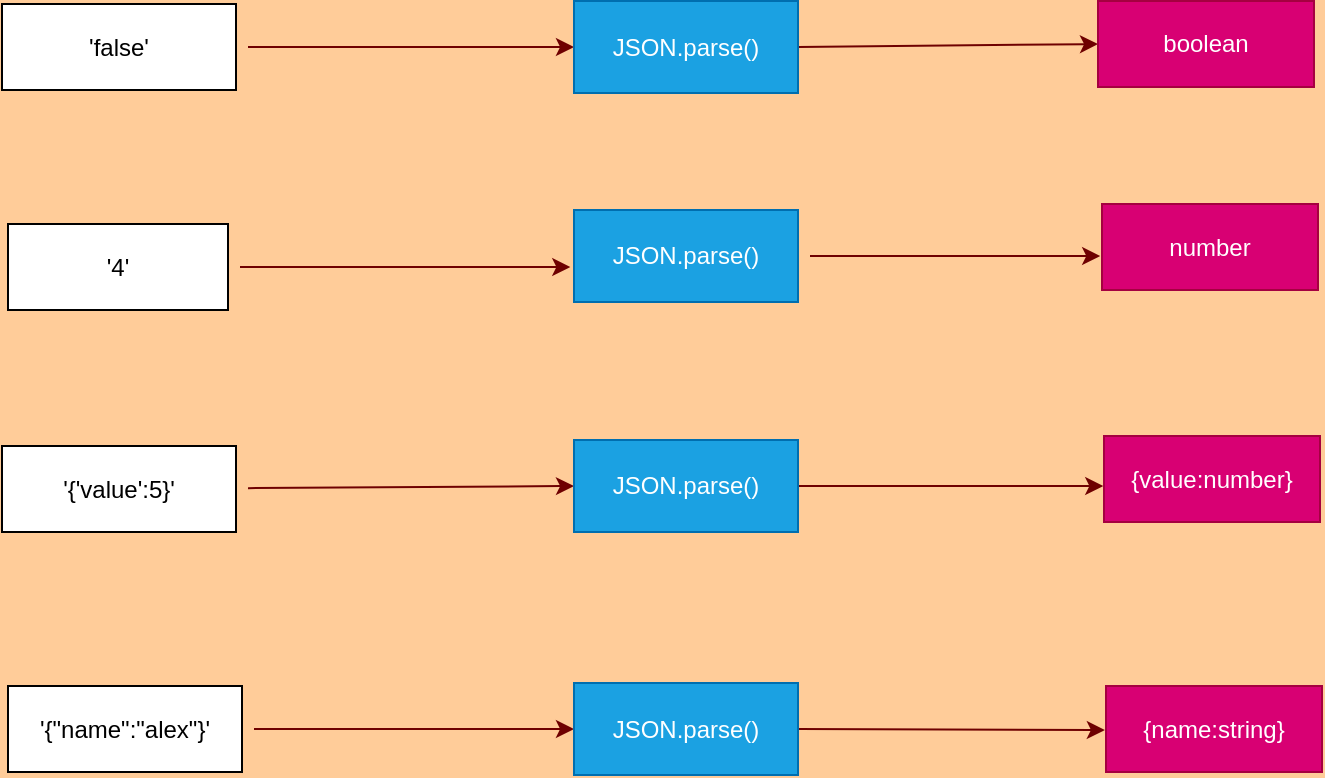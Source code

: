 <mxfile>
    <diagram id="Hn-uHYPgRWqnW5wL2Rqk" name="Page-1">
        <mxGraphModel dx="2152" dy="1391" grid="0" gridSize="31" guides="1" tooltips="1" connect="1" arrows="1" fold="1" page="0" pageScale="1" pageWidth="900" pageHeight="1600" background="#FFCC99" math="0" shadow="0">
            <root>
                <mxCell id="0"/>
                <mxCell id="1" parent="0"/>
                <mxCell id="12" value="" style="edgeStyle=none;html=1;entryX=0;entryY=0.5;entryDx=0;entryDy=0;fillColor=#a20025;strokeColor=#6F0000;targetPerimeterSpacing=5;sourcePerimeterSpacing=6;" edge="1" parent="1" source="3" target="7">
                    <mxGeometry relative="1" as="geometry">
                        <mxPoint x="-635.5" y="-509.5" as="targetPoint"/>
                    </mxGeometry>
                </mxCell>
                <mxCell id="3" value="'false'" style="rounded=0;whiteSpace=wrap;html=1;" vertex="1" parent="1">
                    <mxGeometry x="-831" y="-531" width="117" height="43" as="geometry"/>
                </mxCell>
                <mxCell id="13" style="edgeStyle=none;html=1;fillColor=#a20025;strokeColor=#6F0000;targetPerimeterSpacing=5;sourcePerimeterSpacing=6;" edge="1" parent="1" source="4">
                    <mxGeometry relative="1" as="geometry">
                        <mxPoint x="-546.854" y="-399.5" as="targetPoint"/>
                    </mxGeometry>
                </mxCell>
                <mxCell id="4" value="'4'" style="rounded=0;whiteSpace=wrap;html=1;" vertex="1" parent="1">
                    <mxGeometry x="-828" y="-421" width="110" height="43" as="geometry"/>
                </mxCell>
                <mxCell id="14" style="edgeStyle=none;html=1;entryX=0;entryY=0.5;entryDx=0;entryDy=0;fillColor=#a20025;strokeColor=#6F0000;targetPerimeterSpacing=5;sourcePerimeterSpacing=6;" edge="1" parent="1" source="5" target="9">
                    <mxGeometry relative="1" as="geometry"/>
                </mxCell>
                <mxCell id="5" value="'{'value':5}'" style="rounded=0;whiteSpace=wrap;html=1;" vertex="1" parent="1">
                    <mxGeometry x="-831" y="-310" width="117" height="43" as="geometry"/>
                </mxCell>
                <mxCell id="15" style="edgeStyle=none;html=1;entryX=0;entryY=0.5;entryDx=0;entryDy=0;fillColor=#a20025;strokeColor=#6F0000;targetPerimeterSpacing=5;sourcePerimeterSpacing=6;" edge="1" parent="1" source="6" target="10">
                    <mxGeometry relative="1" as="geometry"/>
                </mxCell>
                <mxCell id="6" value="'{&quot;name&quot;:&quot;alex&quot;}'" style="rounded=0;whiteSpace=wrap;html=1;" vertex="1" parent="1">
                    <mxGeometry x="-828" y="-190" width="117" height="43" as="geometry"/>
                </mxCell>
                <mxCell id="24" style="edgeStyle=none;html=1;exitX=1;exitY=0.5;exitDx=0;exitDy=0;entryX=0;entryY=0.5;entryDx=0;entryDy=0;sourcePerimeterSpacing=6;targetPerimeterSpacing=5;fillColor=#a20025;strokeColor=#6F0000;" edge="1" parent="1" source="7" target="17">
                    <mxGeometry relative="1" as="geometry"/>
                </mxCell>
                <mxCell id="7" value="JSON.parse()" style="rounded=0;whiteSpace=wrap;html=1;fillColor=#1ba1e2;fontColor=#ffffff;strokeColor=#006EAF;" vertex="1" parent="1">
                    <mxGeometry x="-545" y="-532.5" width="112" height="46" as="geometry"/>
                </mxCell>
                <mxCell id="23" style="edgeStyle=none;html=1;sourcePerimeterSpacing=6;targetPerimeterSpacing=5;fillColor=#a20025;strokeColor=#6F0000;" edge="1" parent="1" source="8">
                    <mxGeometry relative="1" as="geometry">
                        <mxPoint x="-281.907" y="-405" as="targetPoint"/>
                    </mxGeometry>
                </mxCell>
                <mxCell id="8" value="JSON.parse()" style="rounded=0;whiteSpace=wrap;html=1;fillColor=#1ba1e2;fontColor=#ffffff;strokeColor=#006EAF;" vertex="1" parent="1">
                    <mxGeometry x="-545" y="-428" width="112" height="46" as="geometry"/>
                </mxCell>
                <mxCell id="22" style="edgeStyle=none;html=1;exitX=1;exitY=0.5;exitDx=0;exitDy=0;sourcePerimeterSpacing=6;targetPerimeterSpacing=5;fillColor=#a20025;strokeColor=#6F0000;" edge="1" parent="1" source="9">
                    <mxGeometry relative="1" as="geometry">
                        <mxPoint x="-280.361" y="-290" as="targetPoint"/>
                    </mxGeometry>
                </mxCell>
                <mxCell id="9" value="JSON.parse()" style="rounded=0;whiteSpace=wrap;html=1;fillColor=#1ba1e2;fontColor=#ffffff;strokeColor=#006EAF;" vertex="1" parent="1">
                    <mxGeometry x="-545" y="-313" width="112" height="46" as="geometry"/>
                </mxCell>
                <mxCell id="21" style="edgeStyle=none;html=1;exitX=1;exitY=0.5;exitDx=0;exitDy=0;sourcePerimeterSpacing=6;targetPerimeterSpacing=5;fillColor=#a20025;strokeColor=#6F0000;" edge="1" parent="1" source="10">
                    <mxGeometry relative="1" as="geometry">
                        <mxPoint x="-279.569" y="-168" as="targetPoint"/>
                    </mxGeometry>
                </mxCell>
                <mxCell id="10" value="JSON.parse()" style="rounded=0;whiteSpace=wrap;html=1;fillColor=#1ba1e2;fontColor=#ffffff;strokeColor=#006EAF;" vertex="1" parent="1">
                    <mxGeometry x="-545" y="-191.5" width="112" height="46" as="geometry"/>
                </mxCell>
                <mxCell id="17" value="boolean" style="rounded=0;whiteSpace=wrap;html=1;fillColor=#d80073;fontColor=#ffffff;strokeColor=#A50040;" vertex="1" parent="1">
                    <mxGeometry x="-283" y="-532.5" width="108" height="43" as="geometry"/>
                </mxCell>
                <mxCell id="18" value="number" style="rounded=0;whiteSpace=wrap;html=1;fillColor=#d80073;fontColor=#ffffff;strokeColor=#A50040;" vertex="1" parent="1">
                    <mxGeometry x="-281" y="-431" width="108" height="43" as="geometry"/>
                </mxCell>
                <mxCell id="19" value="{value:number}" style="rounded=0;whiteSpace=wrap;html=1;fillColor=#d80073;fontColor=#ffffff;strokeColor=#A50040;" vertex="1" parent="1">
                    <mxGeometry x="-280" y="-315" width="108" height="43" as="geometry"/>
                </mxCell>
                <mxCell id="20" value="{name:string}" style="rounded=0;whiteSpace=wrap;html=1;fillColor=#d80073;fontColor=#ffffff;strokeColor=#A50040;" vertex="1" parent="1">
                    <mxGeometry x="-279" y="-190" width="108" height="43" as="geometry"/>
                </mxCell>
            </root>
        </mxGraphModel>
    </diagram>
</mxfile>